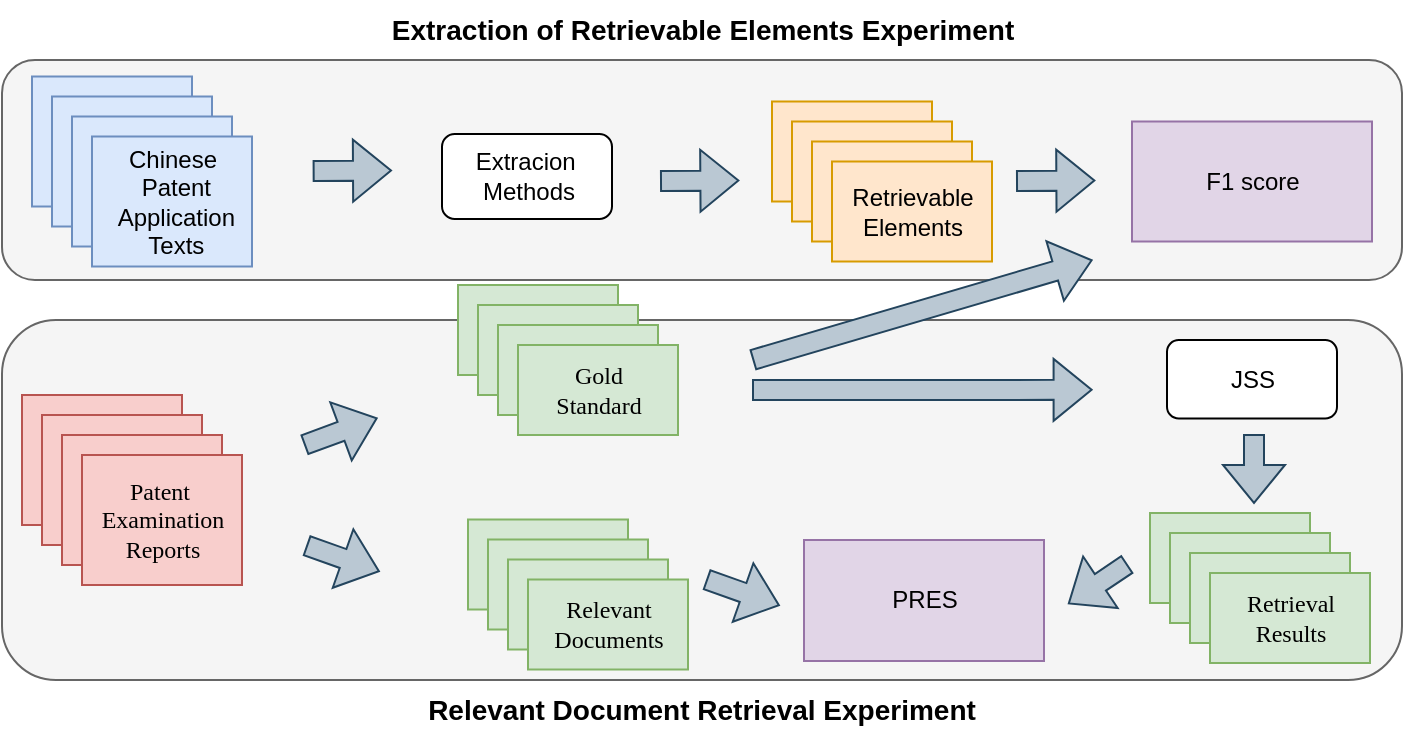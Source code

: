 <mxfile version="24.7.8">
  <diagram name="Page-1" id="ZAPdYCXploGKOdcnQihl">
    <mxGraphModel dx="1018" dy="759" grid="1" gridSize="10" guides="1" tooltips="1" connect="1" arrows="1" fold="1" page="1" pageScale="1" pageWidth="850" pageHeight="1100" math="0" shadow="0">
      <root>
        <mxCell id="0" />
        <mxCell id="1" parent="0" />
        <mxCell id="gM8u8T2N6P45ij5PoDqh-2" value="" style="rounded=1;html=1;fillColor=#f5f5f5;fontColor=#333333;strokeColor=#666666;" parent="1" vertex="1">
          <mxGeometry x="75" y="410" width="700" height="110" as="geometry" />
        </mxCell>
        <mxCell id="gM8u8T2N6P45ij5PoDqh-3" value="" style="rounded=1;html=1;fillColor=#f5f5f5;fontColor=#333333;strokeColor=#666666;" parent="1" vertex="1">
          <mxGeometry x="75" y="540" width="700" height="180" as="geometry" />
        </mxCell>
        <mxCell id="gM8u8T2N6P45ij5PoDqh-4" value="&lt;p style=&quot;language:en-US;margin-top:0pt;margin-bottom:0pt;margin-left:0in;&lt;br/&gt;text-align:left;direction:ltr;unicode-bidi:embed;mso-line-break-override:none;&lt;br/&gt;word-break:normal;punctuation-wrap:hanging&quot;&gt;&lt;span style=&quot;font-size: 14px;&quot;&gt;&lt;font face=&quot;Helvetica&quot; style=&quot;font-size: 14px;&quot;&gt;&lt;b style=&quot;&quot;&gt;Extraction of Retrievable Elements Experiment&lt;/b&gt;&lt;/font&gt;&lt;/span&gt;&lt;/p&gt;" style="text;html=1;align=center;verticalAlign=middle;rounded=0;" parent="1" vertex="1">
          <mxGeometry x="130" y="380" width="590" height="30" as="geometry" />
        </mxCell>
        <mxCell id="gM8u8T2N6P45ij5PoDqh-5" value="" style="rounded=0;html=1;fillColor=#dae8fc;strokeColor=#6c8ebf;" parent="1" vertex="1">
          <mxGeometry x="90" y="418.25" width="80" height="65" as="geometry" />
        </mxCell>
        <mxCell id="gM8u8T2N6P45ij5PoDqh-7" value="Extracion&amp;nbsp;&lt;div&gt;Methods&lt;/div&gt;" style="rounded=1;html=1;" parent="1" vertex="1">
          <mxGeometry x="295" y="447" width="85" height="42.5" as="geometry" />
        </mxCell>
        <mxCell id="gM8u8T2N6P45ij5PoDqh-11" value="" style="rounded=0;html=1;fillColor=#dae8fc;strokeColor=#6c8ebf;" parent="1" vertex="1">
          <mxGeometry x="100" y="428.25" width="80" height="65" as="geometry" />
        </mxCell>
        <mxCell id="gM8u8T2N6P45ij5PoDqh-12" value="" style="rounded=0;html=1;fillColor=#dae8fc;strokeColor=#6c8ebf;" parent="1" vertex="1">
          <mxGeometry x="110" y="438.25" width="80" height="65" as="geometry" />
        </mxCell>
        <mxCell id="gM8u8T2N6P45ij5PoDqh-13" value="Chinese&lt;div&gt;&amp;nbsp;Patent&lt;/div&gt;&lt;div&gt;&amp;nbsp;Application&lt;/div&gt;&lt;div&gt;&amp;nbsp;Texts&lt;/div&gt;" style="rounded=0;html=1;fillColor=#dae8fc;strokeColor=#6c8ebf;" parent="1" vertex="1">
          <mxGeometry x="120" y="448.25" width="80" height="65" as="geometry" />
        </mxCell>
        <mxCell id="gM8u8T2N6P45ij5PoDqh-14" value="" style="rounded=0;html=1;fillColor=#ffe6cc;strokeColor=#d79b00;" parent="1" vertex="1">
          <mxGeometry x="460" y="430.75" width="80" height="50" as="geometry" />
        </mxCell>
        <mxCell id="gM8u8T2N6P45ij5PoDqh-15" value="F1 score" style="rounded=0;html=1;fillColor=#e1d5e7;strokeColor=#9673a6;" parent="1" vertex="1">
          <mxGeometry x="640" y="440.75" width="120" height="60" as="geometry" />
        </mxCell>
        <mxCell id="gM8u8T2N6P45ij5PoDqh-17" value="" style="rounded=0;html=1;fillColor=#ffe6cc;strokeColor=#d79b00;" parent="1" vertex="1">
          <mxGeometry x="470" y="440.75" width="80" height="50" as="geometry" />
        </mxCell>
        <mxCell id="gM8u8T2N6P45ij5PoDqh-18" value="" style="rounded=0;html=1;fillColor=#ffe6cc;strokeColor=#d79b00;" parent="1" vertex="1">
          <mxGeometry x="480" y="450.75" width="80" height="50" as="geometry" />
        </mxCell>
        <mxCell id="gM8u8T2N6P45ij5PoDqh-19" value="" style="rounded=0;html=1;fillColor=#f8cecc;strokeColor=#b85450;" parent="1" vertex="1">
          <mxGeometry x="85" y="577.5" width="80" height="65" as="geometry" />
        </mxCell>
        <mxCell id="gM8u8T2N6P45ij5PoDqh-20" value="" style="rounded=0;html=1;fillColor=#f8cecc;strokeColor=#b85450;" parent="1" vertex="1">
          <mxGeometry x="95" y="587.5" width="80" height="65" as="geometry" />
        </mxCell>
        <mxCell id="gM8u8T2N6P45ij5PoDqh-21" value="" style="rounded=0;html=1;fillColor=#f8cecc;strokeColor=#b85450;" parent="1" vertex="1">
          <mxGeometry x="105" y="597.5" width="80" height="65" as="geometry" />
        </mxCell>
        <mxCell id="gM8u8T2N6P45ij5PoDqh-22" value="&lt;p style=&quot;margin-top: 0pt; margin-bottom: 0pt; margin-left: 0in; direction: ltr; unicode-bidi: embed; word-break: normal;&quot;&gt;&lt;span style=&quot;font-family: Cambria;&quot;&gt;&lt;font style=&quot;font-size: 12px;&quot;&gt;Patent&amp;nbsp;&lt;/font&gt;&lt;/span&gt;&lt;/p&gt;&lt;p style=&quot;margin-top: 0pt; margin-bottom: 0pt; margin-left: 0in; direction: ltr; unicode-bidi: embed; word-break: normal;&quot;&gt;&lt;span style=&quot;font-family: Cambria;&quot;&gt;&lt;font style=&quot;font-size: 12px;&quot;&gt;Examination&lt;/font&gt;&lt;/span&gt;&lt;/p&gt;&lt;p style=&quot;margin-top: 0pt; margin-bottom: 0pt; margin-left: 0in; direction: ltr; unicode-bidi: embed; word-break: normal;&quot;&gt;&lt;span style=&quot;font-family: Cambria;&quot;&gt;&lt;font style=&quot;font-size: 12px;&quot;&gt;Reports&lt;/font&gt;&lt;/span&gt;&lt;/p&gt;" style="rounded=0;html=1;fillColor=#f8cecc;strokeColor=#b85450;" parent="1" vertex="1">
          <mxGeometry x="115" y="607.5" width="80" height="65" as="geometry" />
        </mxCell>
        <mxCell id="gM8u8T2N6P45ij5PoDqh-23" value="PRES" style="rounded=0;html=1;fillColor=#e1d5e7;strokeColor=#9673a6;" parent="1" vertex="1">
          <mxGeometry x="476" y="650" width="120" height="60.5" as="geometry" />
        </mxCell>
        <mxCell id="gM8u8T2N6P45ij5PoDqh-24" value="JSS" style="rounded=1;html=1;" parent="1" vertex="1">
          <mxGeometry x="657.5" y="550" width="85" height="39.25" as="geometry" />
        </mxCell>
        <mxCell id="gM8u8T2N6P45ij5PoDqh-28" value="&lt;p style=&quot;margin-top: 0pt; margin-bottom: 0pt; margin-left: 0in; direction: ltr; unicode-bidi: embed; word-break: normal;&quot;&gt;&lt;br&gt;&lt;/p&gt;" style="rounded=0;html=1;fillColor=#d5e8d4;strokeColor=#82b366;" parent="1" vertex="1">
          <mxGeometry x="308" y="639.75" width="80" height="45" as="geometry" />
        </mxCell>
        <mxCell id="gM8u8T2N6P45ij5PoDqh-29" value="&lt;p style=&quot;margin-top: 0pt; margin-bottom: 0pt; margin-left: 0in; direction: ltr; unicode-bidi: embed; word-break: normal;&quot;&gt;&lt;br&gt;&lt;/p&gt;" style="rounded=0;html=1;fillColor=#d5e8d4;strokeColor=#82b366;" parent="1" vertex="1">
          <mxGeometry x="318" y="649.75" width="80" height="45" as="geometry" />
        </mxCell>
        <mxCell id="gM8u8T2N6P45ij5PoDqh-31" value="&lt;p style=&quot;margin-top: 0pt; margin-bottom: 0pt; margin-left: 0in; direction: ltr; unicode-bidi: embed; word-break: normal;&quot;&gt;&lt;br&gt;&lt;/p&gt;" style="rounded=0;html=1;fillColor=#d5e8d4;strokeColor=#82b366;" parent="1" vertex="1">
          <mxGeometry x="649" y="636.5" width="80" height="45" as="geometry" />
        </mxCell>
        <mxCell id="gM8u8T2N6P45ij5PoDqh-32" value="&lt;p style=&quot;margin-top: 0pt; margin-bottom: 0pt; margin-left: 0in; direction: ltr; unicode-bidi: embed; word-break: normal;&quot;&gt;&lt;br&gt;&lt;/p&gt;" style="rounded=0;html=1;fillColor=#d5e8d4;strokeColor=#82b366;" parent="1" vertex="1">
          <mxGeometry x="659" y="646.5" width="80" height="45" as="geometry" />
        </mxCell>
        <mxCell id="gM8u8T2N6P45ij5PoDqh-33" value="&lt;p style=&quot;margin-top: 0pt; margin-bottom: 0pt; margin-left: 0in; direction: ltr; unicode-bidi: embed; word-break: normal;&quot;&gt;&lt;br&gt;&lt;/p&gt;" style="rounded=0;html=1;fillColor=#d5e8d4;strokeColor=#82b366;" parent="1" vertex="1">
          <mxGeometry x="669" y="656.5" width="80" height="45" as="geometry" />
        </mxCell>
        <mxCell id="gM8u8T2N6P45ij5PoDqh-34" value="&lt;p style=&quot;margin-top: 0pt; margin-bottom: 0pt; margin-left: 0in; direction: ltr; unicode-bidi: embed; word-break: normal;&quot;&gt;&lt;br&gt;&lt;/p&gt;" style="rounded=0;html=1;fillColor=#d5e8d4;strokeColor=#82b366;" parent="1" vertex="1">
          <mxGeometry x="328" y="659.75" width="80" height="45" as="geometry" />
        </mxCell>
        <mxCell id="gM8u8T2N6P45ij5PoDqh-38" value="" style="shape=flexArrow;endArrow=classic;html=1;rounded=0;fillColor=#bac8d3;strokeColor=#23445d;" parent="1" edge="1">
          <mxGeometry width="50" height="50" relative="1" as="geometry">
            <mxPoint x="404" y="470.5" as="sourcePoint" />
            <mxPoint x="443.68" y="470.25" as="targetPoint" />
          </mxGeometry>
        </mxCell>
        <mxCell id="gM8u8T2N6P45ij5PoDqh-39" value="" style="shape=flexArrow;endArrow=classic;html=1;rounded=0;fillColor=#bac8d3;strokeColor=#23445d;" parent="1" edge="1">
          <mxGeometry width="50" height="50" relative="1" as="geometry">
            <mxPoint x="230.32" y="465.45" as="sourcePoint" />
            <mxPoint x="270" y="465.25" as="targetPoint" />
          </mxGeometry>
        </mxCell>
        <mxCell id="gM8u8T2N6P45ij5PoDqh-44" value="" style="shape=flexArrow;endArrow=classic;html=1;rounded=0;fillColor=#bac8d3;strokeColor=#23445d;" parent="1" edge="1">
          <mxGeometry width="50" height="50" relative="1" as="geometry">
            <mxPoint x="701" y="597" as="sourcePoint" />
            <mxPoint x="701" y="632" as="targetPoint" />
          </mxGeometry>
        </mxCell>
        <mxCell id="gM8u8T2N6P45ij5PoDqh-57" value="" style="shape=flexArrow;endArrow=classic;html=1;rounded=0;fillColor=#bac8d3;strokeColor=#23445d;" parent="1" edge="1">
          <mxGeometry width="50" height="50" relative="1" as="geometry">
            <mxPoint x="427.07" y="669.75" as="sourcePoint" />
            <mxPoint x="463.92" y="682.75" as="targetPoint" />
          </mxGeometry>
        </mxCell>
        <mxCell id="gM8u8T2N6P45ij5PoDqh-58" value="" style="shape=flexArrow;endArrow=classic;html=1;rounded=0;entryX=0.719;entryY=0.579;entryDx=0;entryDy=0;entryPerimeter=0;fillColor=#bac8d3;strokeColor=#23445d;" parent="1" edge="1">
          <mxGeometry width="50" height="50" relative="1" as="geometry">
            <mxPoint x="637.84" y="662" as="sourcePoint" />
            <mxPoint x="608.0" y="682.01" as="targetPoint" />
          </mxGeometry>
        </mxCell>
        <mxCell id="gM8u8T2N6P45ij5PoDqh-59" value="Relevant Document Retrieval Experiment" style="text;fontSize=14;fontStyle=1;align=center;rounded=0;" parent="1" vertex="1">
          <mxGeometry x="155" y="720" width="540" height="30" as="geometry" />
        </mxCell>
        <mxCell id="gM8u8T2N6P45ij5PoDqh-63" value="" style="shape=flexArrow;endArrow=classic;html=1;rounded=0;entryX=0.779;entryY=0.194;entryDx=0;entryDy=0;entryPerimeter=0;fillColor=#bac8d3;strokeColor=#23445d;" parent="1" target="gM8u8T2N6P45ij5PoDqh-3" edge="1">
          <mxGeometry width="50" height="50" relative="1" as="geometry">
            <mxPoint x="450" y="575" as="sourcePoint" />
            <mxPoint x="599.3" y="574.97" as="targetPoint" />
          </mxGeometry>
        </mxCell>
        <mxCell id="gM8u8T2N6P45ij5PoDqh-67" value="&lt;p style=&quot;margin-top: 0pt; margin-bottom: 0pt; margin-left: 0in; direction: ltr; unicode-bidi: embed; word-break: normal;&quot;&gt;&lt;br&gt;&lt;/p&gt;" style="rounded=0;html=1;fillColor=#d5e8d4;strokeColor=#82b366;" parent="1" vertex="1">
          <mxGeometry x="303" y="522.5" width="80" height="45" as="geometry" />
        </mxCell>
        <mxCell id="gM8u8T2N6P45ij5PoDqh-68" value="" style="shape=flexArrow;endArrow=classic;html=1;rounded=0;fillColor=#bac8d3;strokeColor=#23445d;" parent="1" edge="1">
          <mxGeometry width="50" height="50" relative="1" as="geometry">
            <mxPoint x="227.07" y="652.75" as="sourcePoint" />
            <mxPoint x="263.92" y="665.75" as="targetPoint" />
          </mxGeometry>
        </mxCell>
        <mxCell id="gM8u8T2N6P45ij5PoDqh-69" value="" style="shape=flexArrow;endArrow=classic;html=1;rounded=0;entryX=0.274;entryY=0.368;entryDx=0;entryDy=0;entryPerimeter=0;fillColor=#bac8d3;strokeColor=#23445d;" parent="1" edge="1">
          <mxGeometry width="50" height="50" relative="1" as="geometry">
            <mxPoint x="226" y="602.5" as="sourcePoint" />
            <mxPoint x="262.8" y="588.92" as="targetPoint" />
          </mxGeometry>
        </mxCell>
        <mxCell id="gM8u8T2N6P45ij5PoDqh-70" value="" style="shape=flexArrow;endArrow=classic;html=1;rounded=0;fillColor=#bac8d3;strokeColor=#23445d;" parent="1" edge="1">
          <mxGeometry width="50" height="50" relative="1" as="geometry">
            <mxPoint x="582" y="470.45" as="sourcePoint" />
            <mxPoint x="621.68" y="470.25" as="targetPoint" />
          </mxGeometry>
        </mxCell>
        <mxCell id="gM8u8T2N6P45ij5PoDqh-71" value="&lt;p style=&quot;margin-top: 0pt; margin-bottom: 0pt; margin-left: 0in; direction: ltr; unicode-bidi: embed; word-break: normal;&quot;&gt;&lt;br&gt;&lt;/p&gt;" style="rounded=0;html=1;fillColor=#d5e8d4;strokeColor=#82b366;" parent="1" vertex="1">
          <mxGeometry x="313" y="532.5" width="80" height="45" as="geometry" />
        </mxCell>
        <mxCell id="gM8u8T2N6P45ij5PoDqh-72" value="&lt;p style=&quot;margin-top: 0pt; margin-bottom: 0pt; margin-left: 0in; direction: ltr; unicode-bidi: embed; word-break: normal;&quot;&gt;&lt;br&gt;&lt;/p&gt;" style="rounded=0;html=1;fillColor=#d5e8d4;strokeColor=#82b366;" parent="1" vertex="1">
          <mxGeometry x="323" y="542.5" width="80" height="45" as="geometry" />
        </mxCell>
        <mxCell id="gM8u8T2N6P45ij5PoDqh-73" value="&lt;p style=&quot;margin-top: 0pt; margin-bottom: 0pt; margin-left: 0in; direction: ltr; unicode-bidi: embed; word-break: normal;&quot;&gt;&lt;font face=&quot;Cambria&quot;&gt;Gold&lt;/font&gt;&lt;/p&gt;&lt;p style=&quot;margin-top: 0pt; margin-bottom: 0pt; margin-left: 0in; direction: ltr; unicode-bidi: embed; word-break: normal;&quot;&gt;&lt;font face=&quot;Cambria&quot;&gt;Standard&lt;/font&gt;&lt;br&gt;&lt;/p&gt;" style="rounded=0;html=1;fillColor=#d5e8d4;strokeColor=#82b366;" parent="1" vertex="1">
          <mxGeometry x="333" y="552.5" width="80" height="45" as="geometry" />
        </mxCell>
        <mxCell id="gM8u8T2N6P45ij5PoDqh-77" value="&lt;p style=&quot;margin-top: 0pt; margin-bottom: 0pt; margin-left: 0in; direction: ltr; unicode-bidi: embed; word-break: normal;&quot;&gt;&lt;font face=&quot;Cambria&quot;&gt;Retrieval&lt;/font&gt;&lt;/p&gt;&lt;p style=&quot;margin-top: 0pt; margin-bottom: 0pt; margin-left: 0in; direction: ltr; unicode-bidi: embed; word-break: normal;&quot;&gt;&lt;font face=&quot;Cambria&quot;&gt;Results&lt;/font&gt;&lt;br&gt;&lt;/p&gt;" style="rounded=0;html=1;fillColor=#d5e8d4;strokeColor=#82b366;" parent="1" vertex="1">
          <mxGeometry x="679" y="666.5" width="80" height="45" as="geometry" />
        </mxCell>
        <mxCell id="gM8u8T2N6P45ij5PoDqh-78" value="&lt;p style=&quot;margin-top: 0pt; margin-bottom: 0pt; margin-left: 0in; direction: ltr; unicode-bidi: embed; word-break: normal;&quot;&gt;&lt;font face=&quot;Cambria&quot;&gt;Relevant&lt;/font&gt;&lt;/p&gt;&lt;p style=&quot;margin-top: 0pt; margin-bottom: 0pt; margin-left: 0in; direction: ltr; unicode-bidi: embed; word-break: normal;&quot;&gt;&lt;font face=&quot;Cambria&quot;&gt;Documents&lt;/font&gt;&lt;br&gt;&lt;/p&gt;" style="rounded=0;html=1;fillColor=#d5e8d4;strokeColor=#82b366;" parent="1" vertex="1">
          <mxGeometry x="338" y="669.75" width="80" height="45" as="geometry" />
        </mxCell>
        <mxCell id="gM8u8T2N6P45ij5PoDqh-79" value="Retrievable&lt;div&gt;Elements&lt;/div&gt;" style="rounded=0;html=1;fillColor=#ffe6cc;strokeColor=#d79b00;" parent="1" vertex="1">
          <mxGeometry x="490" y="460.75" width="80" height="50" as="geometry" />
        </mxCell>
        <mxCell id="gM8u8T2N6P45ij5PoDqh-80" value="" style="shape=flexArrow;endArrow=classic;html=1;rounded=0;entryX=0.779;entryY=0.909;entryDx=0;entryDy=0;entryPerimeter=0;exitX=0.536;exitY=0.111;exitDx=0;exitDy=0;exitPerimeter=0;fillColor=#bac8d3;strokeColor=#23445d;" parent="1" source="gM8u8T2N6P45ij5PoDqh-3" target="gM8u8T2N6P45ij5PoDqh-2" edge="1">
          <mxGeometry width="50" height="50" relative="1" as="geometry">
            <mxPoint x="492" y="585" as="sourcePoint" />
            <mxPoint x="609.3" y="584.97" as="targetPoint" />
          </mxGeometry>
        </mxCell>
      </root>
    </mxGraphModel>
  </diagram>
</mxfile>
